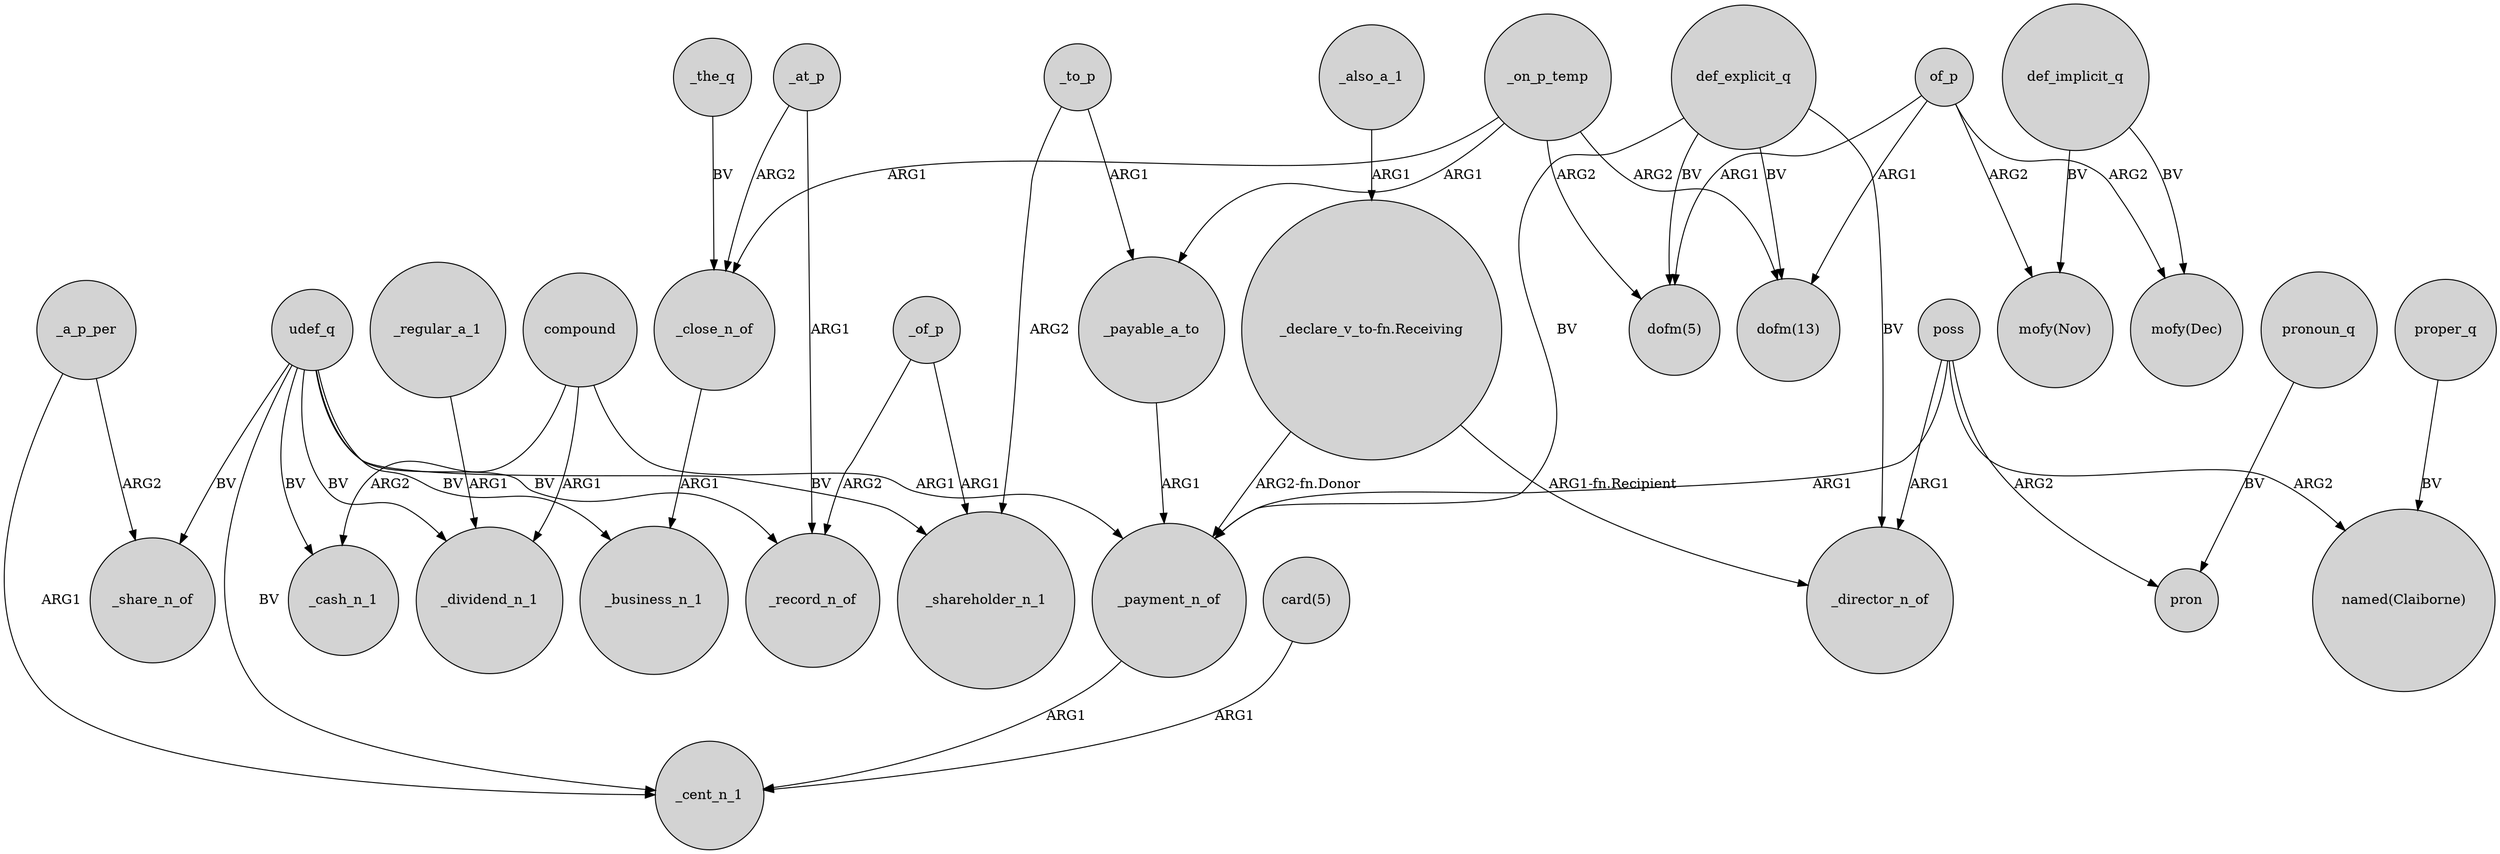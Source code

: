 digraph {
	node [shape=circle style=filled]
	udef_q -> _dividend_n_1 [label=BV]
	udef_q -> _cash_n_1 [label=BV]
	compound -> _dividend_n_1 [label=ARG1]
	def_explicit_q -> _director_n_of [label=BV]
	_on_p_temp -> "dofm(13)" [label=ARG2]
	_at_p -> _close_n_of [label=ARG2]
	poss -> "named(Claiborne)" [label=ARG2]
	udef_q -> _record_n_of [label=BV]
	compound -> _cash_n_1 [label=ARG2]
	of_p -> "mofy(Nov)" [label=ARG2]
	udef_q -> _shareholder_n_1 [label=BV]
	_a_p_per -> _cent_n_1 [label=ARG1]
	_also_a_1 -> "_declare_v_to-fn.Receiving" [label=ARG1]
	"card(5)" -> _cent_n_1 [label=ARG1]
	_on_p_temp -> _payable_a_to [label=ARG1]
	poss -> _director_n_of [label=ARG1]
	_on_p_temp -> "dofm(5)" [label=ARG2]
	def_explicit_q -> "dofm(13)" [label=BV]
	_close_n_of -> _business_n_1 [label=ARG1]
	of_p -> "dofm(13)" [label=ARG1]
	_to_p -> _payable_a_to [label=ARG1]
	_payable_a_to -> _payment_n_of [label=ARG1]
	udef_q -> _cent_n_1 [label=BV]
	_of_p -> _record_n_of [label=ARG2]
	udef_q -> _business_n_1 [label=BV]
	"_declare_v_to-fn.Receiving" -> _director_n_of [label="ARG1-fn.Recipient"]
	of_p -> "dofm(5)" [label=ARG1]
	pronoun_q -> pron [label=BV]
	poss -> pron [label=ARG2]
	_on_p_temp -> _close_n_of [label=ARG1]
	_regular_a_1 -> _dividend_n_1 [label=ARG1]
	_a_p_per -> _share_n_of [label=ARG2]
	udef_q -> _share_n_of [label=BV]
	_of_p -> _shareholder_n_1 [label=ARG1]
	def_explicit_q -> "dofm(5)" [label=BV]
	_to_p -> _shareholder_n_1 [label=ARG2]
	of_p -> "mofy(Dec)" [label=ARG2]
	_the_q -> _close_n_of [label=BV]
	def_implicit_q -> "mofy(Nov)" [label=BV]
	poss -> _payment_n_of [label=ARG1]
	compound -> _payment_n_of [label=ARG1]
	_at_p -> _record_n_of [label=ARG1]
	"_declare_v_to-fn.Receiving" -> _payment_n_of [label="ARG2-fn.Donor"]
	proper_q -> "named(Claiborne)" [label=BV]
	_payment_n_of -> _cent_n_1 [label=ARG1]
	def_explicit_q -> _payment_n_of [label=BV]
	def_implicit_q -> "mofy(Dec)" [label=BV]
}
